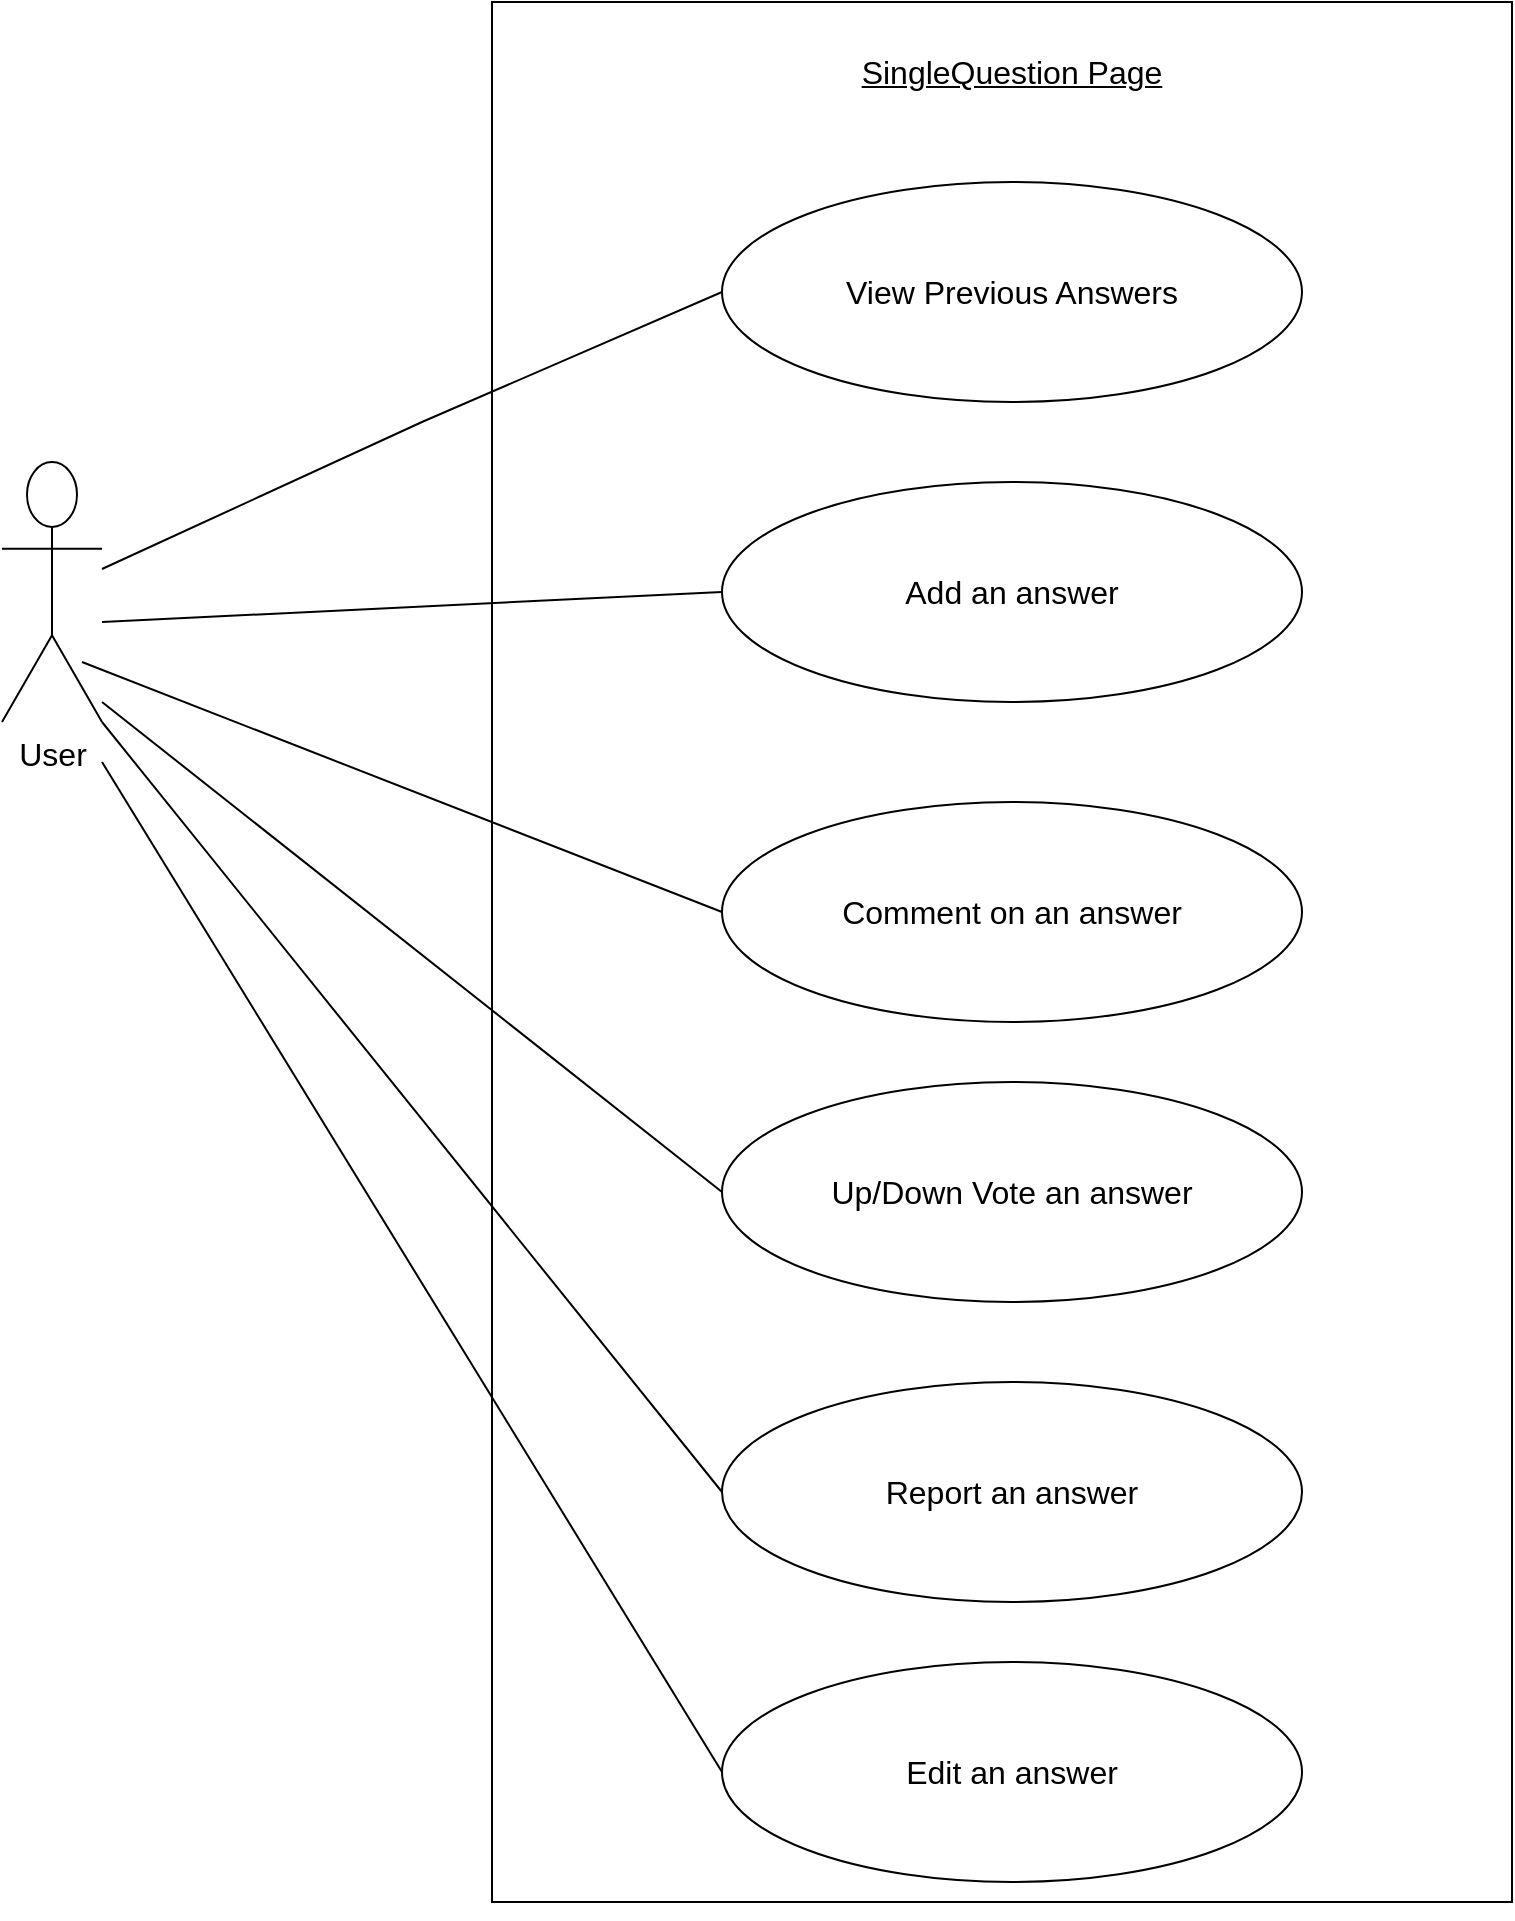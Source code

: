 <mxfile version="21.3.6" type="device">
  <diagram id="MWUjXanvxYF3tzN_ReU4" name="Page-1">
    <mxGraphModel dx="1120" dy="452" grid="1" gridSize="10" guides="1" tooltips="1" connect="1" arrows="1" fold="1" page="1" pageScale="1.25" pageWidth="827" pageHeight="1169" math="0" shadow="0">
      <root>
        <mxCell id="0" />
        <mxCell id="1" parent="0" />
        <mxCell id="XXCrunkc6zm3eNyf_ykf-1" value="" style="group" parent="1" vertex="1" connectable="0">
          <mxGeometry x="130" y="60" width="755" height="950" as="geometry" />
        </mxCell>
        <mxCell id="XXCrunkc6zm3eNyf_ykf-2" value="" style="rounded=0;whiteSpace=wrap;html=1;" parent="XXCrunkc6zm3eNyf_ykf-1" vertex="1">
          <mxGeometry x="245" width="510" height="950" as="geometry" />
        </mxCell>
        <mxCell id="XXCrunkc6zm3eNyf_ykf-3" value="&lt;font style=&quot;font-size: 16px;&quot;&gt;&lt;u&gt;SingleQuestion Page&lt;/u&gt;&lt;/font&gt;" style="text;html=1;strokeColor=none;fillColor=none;align=center;verticalAlign=middle;whiteSpace=wrap;rounded=0;" parent="XXCrunkc6zm3eNyf_ykf-1" vertex="1">
          <mxGeometry x="360" y="20" width="290" height="30" as="geometry" />
        </mxCell>
        <mxCell id="XXCrunkc6zm3eNyf_ykf-4" style="edgeStyle=orthogonalEdgeStyle;rounded=0;orthogonalLoop=1;jettySize=auto;html=1;exitX=0.5;exitY=1;exitDx=0;exitDy=0;" parent="XXCrunkc6zm3eNyf_ykf-1" source="XXCrunkc6zm3eNyf_ykf-2" target="XXCrunkc6zm3eNyf_ykf-2" edge="1">
          <mxGeometry relative="1" as="geometry" />
        </mxCell>
        <mxCell id="XXCrunkc6zm3eNyf_ykf-5" value="" style="group" parent="XXCrunkc6zm3eNyf_ykf-1" vertex="1" connectable="0">
          <mxGeometry y="90" width="650" height="420" as="geometry" />
        </mxCell>
        <mxCell id="XXCrunkc6zm3eNyf_ykf-6" value="" style="ellipse;whiteSpace=wrap;html=1;" parent="XXCrunkc6zm3eNyf_ykf-5" vertex="1">
          <mxGeometry x="360" width="290" height="110" as="geometry" />
        </mxCell>
        <mxCell id="XXCrunkc6zm3eNyf_ykf-7" value="&lt;font style=&quot;font-size: 16px;&quot;&gt;View Previous Answers&lt;/font&gt;" style="text;html=1;strokeColor=none;fillColor=none;align=center;verticalAlign=middle;whiteSpace=wrap;rounded=0;" parent="XXCrunkc6zm3eNyf_ykf-5" vertex="1">
          <mxGeometry x="360" y="40" width="290" height="30" as="geometry" />
        </mxCell>
        <mxCell id="XXCrunkc6zm3eNyf_ykf-8" value="" style="ellipse;whiteSpace=wrap;html=1;" parent="XXCrunkc6zm3eNyf_ykf-5" vertex="1">
          <mxGeometry x="360" y="150" width="290" height="110" as="geometry" />
        </mxCell>
        <mxCell id="XXCrunkc6zm3eNyf_ykf-9" value="&lt;font style=&quot;font-size: 16px;&quot;&gt;Add an answer&lt;/font&gt;" style="text;html=1;strokeColor=none;fillColor=none;align=center;verticalAlign=middle;whiteSpace=wrap;rounded=0;" parent="XXCrunkc6zm3eNyf_ykf-5" vertex="1">
          <mxGeometry x="360" y="190" width="290" height="30" as="geometry" />
        </mxCell>
        <mxCell id="XXCrunkc6zm3eNyf_ykf-10" value="" style="ellipse;whiteSpace=wrap;html=1;" parent="XXCrunkc6zm3eNyf_ykf-5" vertex="1">
          <mxGeometry x="360" y="310" width="290" height="110" as="geometry" />
        </mxCell>
        <mxCell id="XXCrunkc6zm3eNyf_ykf-11" value="&lt;font style=&quot;font-size: 16px;&quot;&gt;Comment on an answer&lt;br&gt;&lt;/font&gt;" style="text;html=1;strokeColor=none;fillColor=none;align=center;verticalAlign=middle;whiteSpace=wrap;rounded=0;" parent="XXCrunkc6zm3eNyf_ykf-5" vertex="1">
          <mxGeometry x="360" y="350" width="290" height="30" as="geometry" />
        </mxCell>
        <mxCell id="XXCrunkc6zm3eNyf_ykf-12" value="User" style="shape=umlActor;verticalLabelPosition=bottom;verticalAlign=top;html=1;outlineConnect=0;fontSize=16;" parent="XXCrunkc6zm3eNyf_ykf-5" vertex="1">
          <mxGeometry y="140" width="50" height="130" as="geometry" />
        </mxCell>
        <mxCell id="XXCrunkc6zm3eNyf_ykf-13" value="" style="endArrow=none;html=1;rounded=0;entryX=0;entryY=0.5;entryDx=0;entryDy=0;" parent="XXCrunkc6zm3eNyf_ykf-5" source="XXCrunkc6zm3eNyf_ykf-12" target="XXCrunkc6zm3eNyf_ykf-7" edge="1">
          <mxGeometry width="50" height="50" relative="1" as="geometry">
            <mxPoint x="440" y="110" as="sourcePoint" />
            <mxPoint x="140" y="-20" as="targetPoint" />
            <Array as="points">
              <mxPoint x="210" y="120" />
            </Array>
          </mxGeometry>
        </mxCell>
        <mxCell id="XXCrunkc6zm3eNyf_ykf-14" value="" style="endArrow=none;html=1;rounded=0;entryX=0;entryY=0.5;entryDx=0;entryDy=0;" parent="XXCrunkc6zm3eNyf_ykf-5" target="XXCrunkc6zm3eNyf_ykf-9" edge="1">
          <mxGeometry width="50" height="50" relative="1" as="geometry">
            <mxPoint x="50" y="220" as="sourcePoint" />
            <mxPoint x="360" y="81" as="targetPoint" />
            <Array as="points" />
          </mxGeometry>
        </mxCell>
        <mxCell id="XXCrunkc6zm3eNyf_ykf-15" value="" style="endArrow=none;html=1;rounded=0;entryX=0;entryY=0.5;entryDx=0;entryDy=0;" parent="XXCrunkc6zm3eNyf_ykf-5" target="XXCrunkc6zm3eNyf_ykf-11" edge="1">
          <mxGeometry width="50" height="50" relative="1" as="geometry">
            <mxPoint x="40" y="240" as="sourcePoint" />
            <mxPoint x="490" y="190" as="targetPoint" />
          </mxGeometry>
        </mxCell>
        <mxCell id="7CeNgh-cCIr8H-s7O-jD-1" value="" style="ellipse;whiteSpace=wrap;html=1;" vertex="1" parent="XXCrunkc6zm3eNyf_ykf-1">
          <mxGeometry x="360" y="540" width="290" height="110" as="geometry" />
        </mxCell>
        <mxCell id="7CeNgh-cCIr8H-s7O-jD-2" value="" style="ellipse;whiteSpace=wrap;html=1;" vertex="1" parent="XXCrunkc6zm3eNyf_ykf-1">
          <mxGeometry x="360" y="690" width="290" height="110" as="geometry" />
        </mxCell>
        <mxCell id="7CeNgh-cCIr8H-s7O-jD-3" value="&lt;font style=&quot;font-size: 16px;&quot;&gt;Up/Down Vote an answer&lt;br&gt;&lt;/font&gt;" style="text;html=1;strokeColor=none;fillColor=none;align=center;verticalAlign=middle;whiteSpace=wrap;rounded=0;" vertex="1" parent="XXCrunkc6zm3eNyf_ykf-1">
          <mxGeometry x="360" y="580" width="290" height="30" as="geometry" />
        </mxCell>
        <mxCell id="7CeNgh-cCIr8H-s7O-jD-4" value="&lt;font style=&quot;font-size: 16px;&quot;&gt;Report an answer&lt;br&gt;&lt;/font&gt;" style="text;html=1;strokeColor=none;fillColor=none;align=center;verticalAlign=middle;whiteSpace=wrap;rounded=0;" vertex="1" parent="XXCrunkc6zm3eNyf_ykf-1">
          <mxGeometry x="360" y="730" width="290" height="30" as="geometry" />
        </mxCell>
        <mxCell id="7CeNgh-cCIr8H-s7O-jD-9" value="" style="ellipse;whiteSpace=wrap;html=1;" vertex="1" parent="XXCrunkc6zm3eNyf_ykf-1">
          <mxGeometry x="360" y="830" width="290" height="110" as="geometry" />
        </mxCell>
        <mxCell id="7CeNgh-cCIr8H-s7O-jD-10" value="&lt;font style=&quot;font-size: 16px;&quot;&gt;Edit an answer&lt;br&gt;&lt;/font&gt;" style="text;html=1;strokeColor=none;fillColor=none;align=center;verticalAlign=middle;whiteSpace=wrap;rounded=0;" vertex="1" parent="XXCrunkc6zm3eNyf_ykf-1">
          <mxGeometry x="360" y="870" width="290" height="30" as="geometry" />
        </mxCell>
        <mxCell id="7CeNgh-cCIr8H-s7O-jD-7" value="" style="endArrow=none;html=1;rounded=0;entryX=0;entryY=0.5;entryDx=0;entryDy=0;" edge="1" parent="1" target="7CeNgh-cCIr8H-s7O-jD-3">
          <mxGeometry width="50" height="50" relative="1" as="geometry">
            <mxPoint x="180" y="410" as="sourcePoint" />
            <mxPoint x="500" y="525" as="targetPoint" />
          </mxGeometry>
        </mxCell>
        <mxCell id="7CeNgh-cCIr8H-s7O-jD-8" value="" style="endArrow=none;html=1;rounded=0;entryX=0;entryY=0.5;entryDx=0;entryDy=0;" edge="1" parent="1" target="7CeNgh-cCIr8H-s7O-jD-4">
          <mxGeometry width="50" height="50" relative="1" as="geometry">
            <mxPoint x="180" y="420" as="sourcePoint" />
            <mxPoint x="500" y="665" as="targetPoint" />
          </mxGeometry>
        </mxCell>
        <mxCell id="7CeNgh-cCIr8H-s7O-jD-11" value="" style="endArrow=none;html=1;rounded=0;entryX=0;entryY=0.5;entryDx=0;entryDy=0;" edge="1" parent="1" target="7CeNgh-cCIr8H-s7O-jD-10">
          <mxGeometry width="50" height="50" relative="1" as="geometry">
            <mxPoint x="180" y="440" as="sourcePoint" />
            <mxPoint x="500" y="815" as="targetPoint" />
          </mxGeometry>
        </mxCell>
      </root>
    </mxGraphModel>
  </diagram>
</mxfile>
